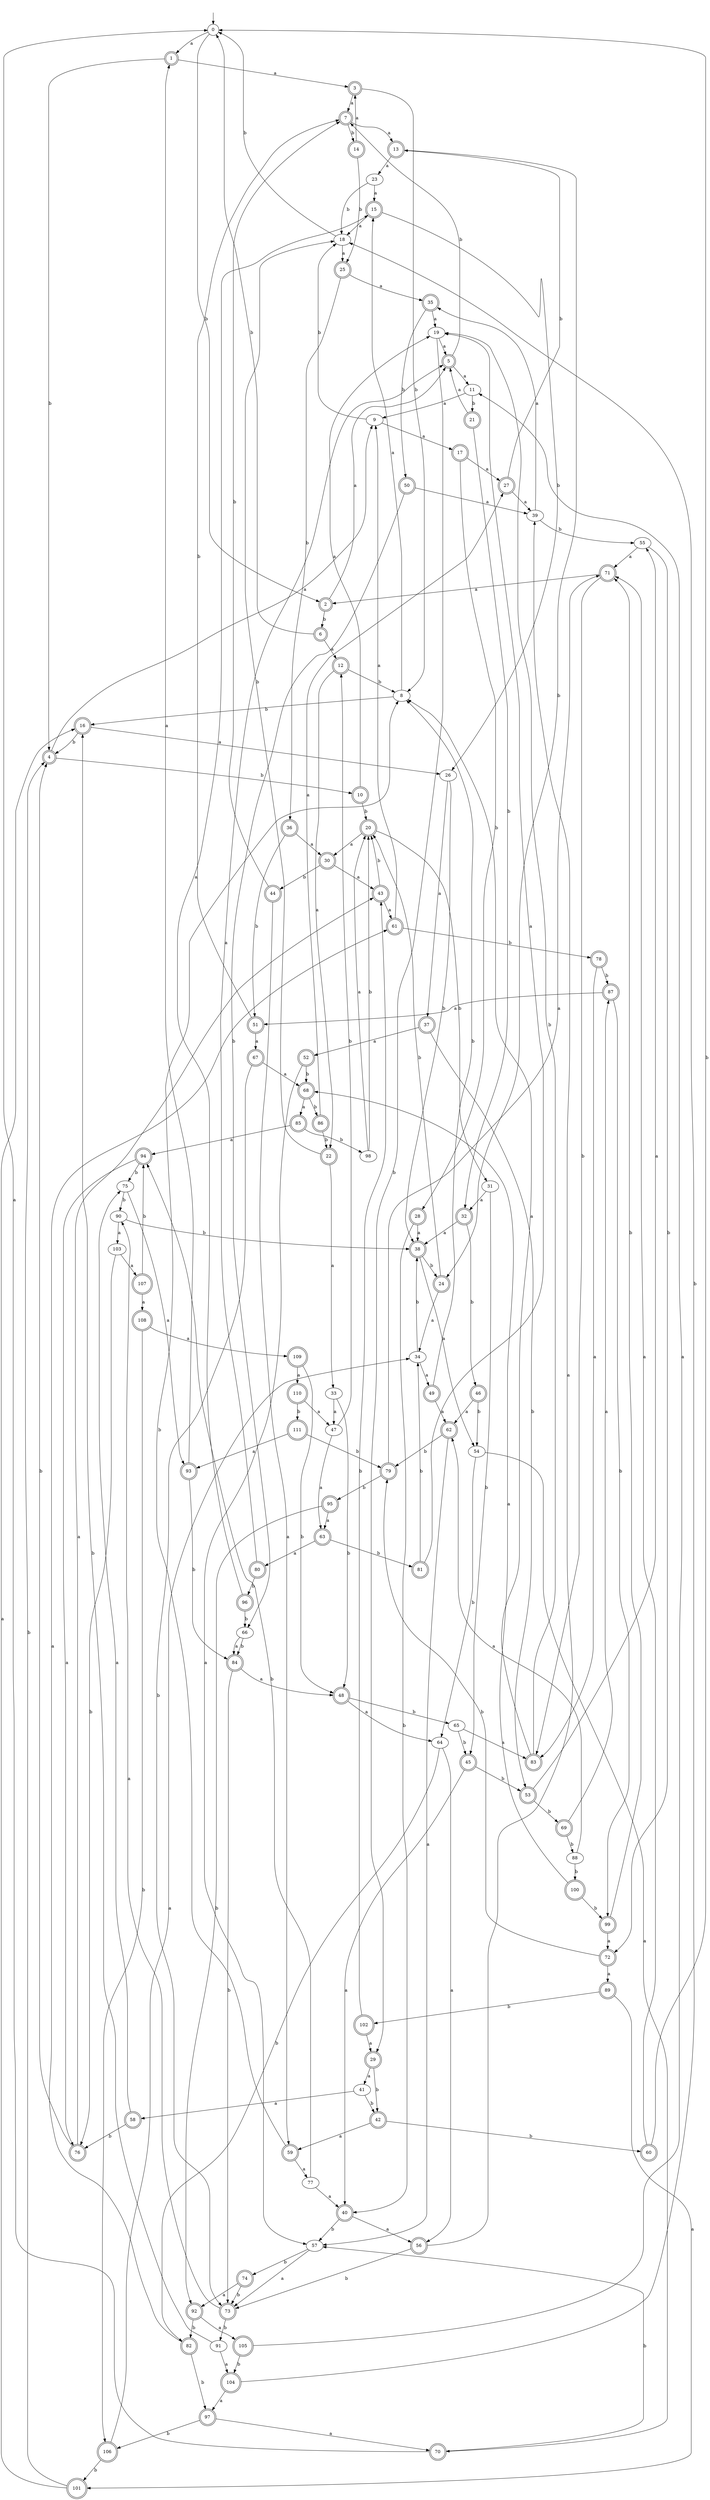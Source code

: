 digraph RandomDFA {
  __start0 [label="", shape=none];
  __start0 -> 0 [label=""];
  0 [shape=circle]
  0 -> 1 [label="a"]
  0 -> 2 [label="b"]
  1 [shape=doublecircle]
  1 -> 3 [label="a"]
  1 -> 4 [label="b"]
  2 [shape=doublecircle]
  2 -> 5 [label="a"]
  2 -> 6 [label="b"]
  3 [shape=doublecircle]
  3 -> 7 [label="a"]
  3 -> 8 [label="b"]
  4 [shape=doublecircle]
  4 -> 9 [label="a"]
  4 -> 10 [label="b"]
  5 [shape=doublecircle]
  5 -> 11 [label="a"]
  5 -> 7 [label="b"]
  6 [shape=doublecircle]
  6 -> 12 [label="a"]
  6 -> 0 [label="b"]
  7 [shape=doublecircle]
  7 -> 13 [label="a"]
  7 -> 14 [label="b"]
  8
  8 -> 15 [label="a"]
  8 -> 16 [label="b"]
  9
  9 -> 17 [label="a"]
  9 -> 18 [label="b"]
  10 [shape=doublecircle]
  10 -> 19 [label="a"]
  10 -> 20 [label="b"]
  11
  11 -> 9 [label="a"]
  11 -> 21 [label="b"]
  12 [shape=doublecircle]
  12 -> 22 [label="a"]
  12 -> 8 [label="b"]
  13 [shape=doublecircle]
  13 -> 23 [label="a"]
  13 -> 24 [label="b"]
  14 [shape=doublecircle]
  14 -> 3 [label="a"]
  14 -> 25 [label="b"]
  15 [shape=doublecircle]
  15 -> 18 [label="a"]
  15 -> 26 [label="b"]
  16 [shape=doublecircle]
  16 -> 26 [label="a"]
  16 -> 4 [label="b"]
  17 [shape=doublecircle]
  17 -> 27 [label="a"]
  17 -> 28 [label="b"]
  18
  18 -> 25 [label="a"]
  18 -> 0 [label="b"]
  19
  19 -> 5 [label="a"]
  19 -> 29 [label="b"]
  20 [shape=doublecircle]
  20 -> 30 [label="a"]
  20 -> 31 [label="b"]
  21 [shape=doublecircle]
  21 -> 5 [label="a"]
  21 -> 32 [label="b"]
  22 [shape=doublecircle]
  22 -> 33 [label="a"]
  22 -> 18 [label="b"]
  23
  23 -> 15 [label="a"]
  23 -> 18 [label="b"]
  24 [shape=doublecircle]
  24 -> 34 [label="a"]
  24 -> 20 [label="b"]
  25 [shape=doublecircle]
  25 -> 35 [label="a"]
  25 -> 36 [label="b"]
  26
  26 -> 37 [label="a"]
  26 -> 38 [label="b"]
  27 [shape=doublecircle]
  27 -> 39 [label="a"]
  27 -> 13 [label="b"]
  28 [shape=doublecircle]
  28 -> 38 [label="a"]
  28 -> 40 [label="b"]
  29 [shape=doublecircle]
  29 -> 41 [label="a"]
  29 -> 42 [label="b"]
  30 [shape=doublecircle]
  30 -> 43 [label="a"]
  30 -> 44 [label="b"]
  31
  31 -> 32 [label="a"]
  31 -> 45 [label="b"]
  32 [shape=doublecircle]
  32 -> 38 [label="a"]
  32 -> 46 [label="b"]
  33
  33 -> 47 [label="a"]
  33 -> 48 [label="b"]
  34
  34 -> 49 [label="a"]
  34 -> 38 [label="b"]
  35 [shape=doublecircle]
  35 -> 19 [label="a"]
  35 -> 50 [label="b"]
  36 [shape=doublecircle]
  36 -> 30 [label="a"]
  36 -> 51 [label="b"]
  37 [shape=doublecircle]
  37 -> 52 [label="a"]
  37 -> 53 [label="b"]
  38 [shape=doublecircle]
  38 -> 54 [label="a"]
  38 -> 24 [label="b"]
  39
  39 -> 35 [label="a"]
  39 -> 55 [label="b"]
  40 [shape=doublecircle]
  40 -> 56 [label="a"]
  40 -> 57 [label="b"]
  41
  41 -> 58 [label="a"]
  41 -> 42 [label="b"]
  42 [shape=doublecircle]
  42 -> 59 [label="a"]
  42 -> 60 [label="b"]
  43 [shape=doublecircle]
  43 -> 61 [label="a"]
  43 -> 20 [label="b"]
  44 [shape=doublecircle]
  44 -> 59 [label="a"]
  44 -> 7 [label="b"]
  45 [shape=doublecircle]
  45 -> 40 [label="a"]
  45 -> 53 [label="b"]
  46 [shape=doublecircle]
  46 -> 62 [label="a"]
  46 -> 54 [label="b"]
  47
  47 -> 63 [label="a"]
  47 -> 12 [label="b"]
  48 [shape=doublecircle]
  48 -> 64 [label="a"]
  48 -> 65 [label="b"]
  49 [shape=doublecircle]
  49 -> 62 [label="a"]
  49 -> 8 [label="b"]
  50 [shape=doublecircle]
  50 -> 39 [label="a"]
  50 -> 66 [label="b"]
  51 [shape=doublecircle]
  51 -> 67 [label="a"]
  51 -> 7 [label="b"]
  52 [shape=doublecircle]
  52 -> 57 [label="a"]
  52 -> 68 [label="b"]
  53 [shape=doublecircle]
  53 -> 55 [label="a"]
  53 -> 69 [label="b"]
  54
  54 -> 70 [label="a"]
  54 -> 64 [label="b"]
  55
  55 -> 71 [label="a"]
  55 -> 72 [label="b"]
  56 [shape=doublecircle]
  56 -> 39 [label="a"]
  56 -> 73 [label="b"]
  57
  57 -> 73 [label="a"]
  57 -> 74 [label="b"]
  58 [shape=doublecircle]
  58 -> 75 [label="a"]
  58 -> 76 [label="b"]
  59 [shape=doublecircle]
  59 -> 77 [label="a"]
  59 -> 8 [label="b"]
  60 [shape=doublecircle]
  60 -> 71 [label="a"]
  60 -> 0 [label="b"]
  61 [shape=doublecircle]
  61 -> 9 [label="a"]
  61 -> 78 [label="b"]
  62 [shape=doublecircle]
  62 -> 57 [label="a"]
  62 -> 79 [label="b"]
  63 [shape=doublecircle]
  63 -> 80 [label="a"]
  63 -> 81 [label="b"]
  64
  64 -> 56 [label="a"]
  64 -> 82 [label="b"]
  65
  65 -> 83 [label="a"]
  65 -> 45 [label="b"]
  66
  66 -> 84 [label="a"]
  66 -> 84 [label="b"]
  67 [shape=doublecircle]
  67 -> 68 [label="a"]
  67 -> 73 [label="b"]
  68 [shape=doublecircle]
  68 -> 85 [label="a"]
  68 -> 86 [label="b"]
  69 [shape=doublecircle]
  69 -> 87 [label="a"]
  69 -> 88 [label="b"]
  70 [shape=doublecircle]
  70 -> 0 [label="a"]
  70 -> 57 [label="b"]
  71 [shape=doublecircle]
  71 -> 2 [label="a"]
  71 -> 83 [label="b"]
  72 [shape=doublecircle]
  72 -> 89 [label="a"]
  72 -> 79 [label="b"]
  73 [shape=doublecircle]
  73 -> 90 [label="a"]
  73 -> 91 [label="b"]
  74 [shape=doublecircle]
  74 -> 92 [label="a"]
  74 -> 73 [label="b"]
  75
  75 -> 93 [label="a"]
  75 -> 90 [label="b"]
  76 [shape=doublecircle]
  76 -> 43 [label="a"]
  76 -> 4 [label="b"]
  77
  77 -> 40 [label="a"]
  77 -> 94 [label="b"]
  78 [shape=doublecircle]
  78 -> 83 [label="a"]
  78 -> 87 [label="b"]
  79 [shape=doublecircle]
  79 -> 71 [label="a"]
  79 -> 95 [label="b"]
  80 [shape=doublecircle]
  80 -> 5 [label="a"]
  80 -> 96 [label="b"]
  81 [shape=doublecircle]
  81 -> 19 [label="a"]
  81 -> 34 [label="b"]
  82 [shape=doublecircle]
  82 -> 61 [label="a"]
  82 -> 97 [label="b"]
  83 [shape=doublecircle]
  83 -> 8 [label="a"]
  83 -> 19 [label="b"]
  84 [shape=doublecircle]
  84 -> 48 [label="a"]
  84 -> 73 [label="b"]
  85 [shape=doublecircle]
  85 -> 94 [label="a"]
  85 -> 98 [label="b"]
  86 [shape=doublecircle]
  86 -> 27 [label="a"]
  86 -> 22 [label="b"]
  87 [shape=doublecircle]
  87 -> 51 [label="a"]
  87 -> 99 [label="b"]
  88
  88 -> 62 [label="a"]
  88 -> 100 [label="b"]
  89 [shape=doublecircle]
  89 -> 101 [label="a"]
  89 -> 102 [label="b"]
  90
  90 -> 103 [label="a"]
  90 -> 38 [label="b"]
  91
  91 -> 104 [label="a"]
  91 -> 16 [label="b"]
  92 [shape=doublecircle]
  92 -> 105 [label="a"]
  92 -> 82 [label="b"]
  93 [shape=doublecircle]
  93 -> 1 [label="a"]
  93 -> 84 [label="b"]
  94 [shape=doublecircle]
  94 -> 76 [label="a"]
  94 -> 75 [label="b"]
  95 [shape=doublecircle]
  95 -> 63 [label="a"]
  95 -> 92 [label="b"]
  96 [shape=doublecircle]
  96 -> 15 [label="a"]
  96 -> 66 [label="b"]
  97 [shape=doublecircle]
  97 -> 70 [label="a"]
  97 -> 106 [label="b"]
  98
  98 -> 20 [label="a"]
  98 -> 20 [label="b"]
  99 [shape=doublecircle]
  99 -> 72 [label="a"]
  99 -> 71 [label="b"]
  100 [shape=doublecircle]
  100 -> 68 [label="a"]
  100 -> 99 [label="b"]
  101 [shape=doublecircle]
  101 -> 16 [label="a"]
  101 -> 4 [label="b"]
  102 [shape=doublecircle]
  102 -> 29 [label="a"]
  102 -> 43 [label="b"]
  103
  103 -> 107 [label="a"]
  103 -> 76 [label="b"]
  104 [shape=doublecircle]
  104 -> 97 [label="a"]
  104 -> 18 [label="b"]
  105 [shape=doublecircle]
  105 -> 11 [label="a"]
  105 -> 104 [label="b"]
  106 [shape=doublecircle]
  106 -> 34 [label="a"]
  106 -> 101 [label="b"]
  107 [shape=doublecircle]
  107 -> 108 [label="a"]
  107 -> 94 [label="b"]
  108 [shape=doublecircle]
  108 -> 109 [label="a"]
  108 -> 106 [label="b"]
  109 [shape=doublecircle]
  109 -> 110 [label="a"]
  109 -> 48 [label="b"]
  110 [shape=doublecircle]
  110 -> 47 [label="a"]
  110 -> 111 [label="b"]
  111 [shape=doublecircle]
  111 -> 93 [label="a"]
  111 -> 79 [label="b"]
}
